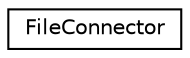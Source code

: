 digraph "Graphical Class Hierarchy"
{
 // LATEX_PDF_SIZE
  edge [fontname="Helvetica",fontsize="10",labelfontname="Helvetica",labelfontsize="10"];
  node [fontname="Helvetica",fontsize="10",shape=record];
  rankdir="LR";
  Node0 [label="FileConnector",height=0.2,width=0.4,color="black", fillcolor="white", style="filled",URL="$d1/dd7/classFileConnector.html",tooltip=" "];
}
